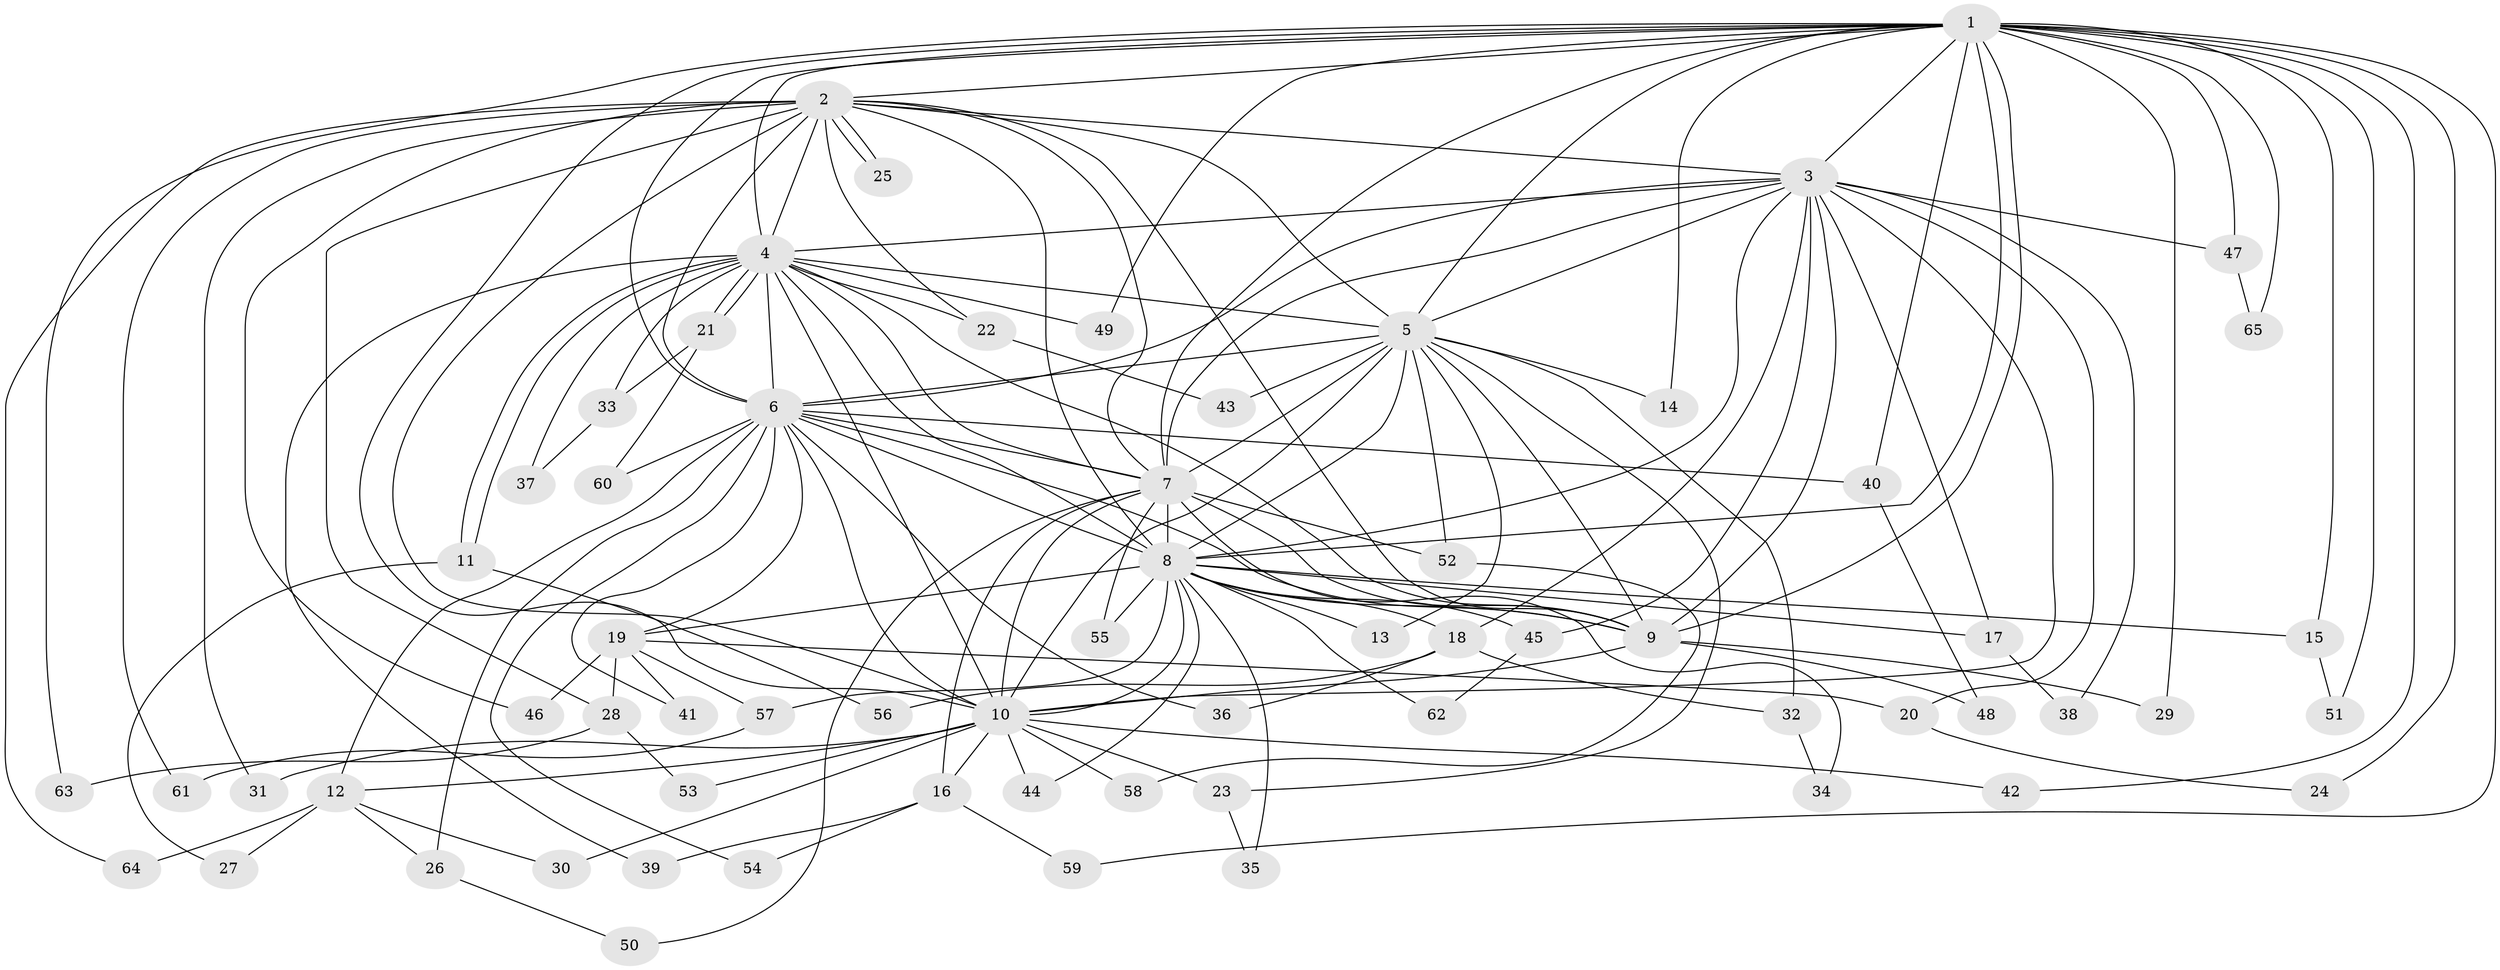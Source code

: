 // coarse degree distribution, {19: 0.020833333333333332, 14: 0.0625, 13: 0.020833333333333332, 15: 0.0625, 21: 0.020833333333333332, 4: 0.041666666666666664, 5: 0.041666666666666664, 2: 0.5416666666666666, 8: 0.020833333333333332, 3: 0.16666666666666666}
// Generated by graph-tools (version 1.1) at 2025/23/03/03/25 07:23:47]
// undirected, 65 vertices, 155 edges
graph export_dot {
graph [start="1"]
  node [color=gray90,style=filled];
  1;
  2;
  3;
  4;
  5;
  6;
  7;
  8;
  9;
  10;
  11;
  12;
  13;
  14;
  15;
  16;
  17;
  18;
  19;
  20;
  21;
  22;
  23;
  24;
  25;
  26;
  27;
  28;
  29;
  30;
  31;
  32;
  33;
  34;
  35;
  36;
  37;
  38;
  39;
  40;
  41;
  42;
  43;
  44;
  45;
  46;
  47;
  48;
  49;
  50;
  51;
  52;
  53;
  54;
  55;
  56;
  57;
  58;
  59;
  60;
  61;
  62;
  63;
  64;
  65;
  1 -- 2;
  1 -- 3;
  1 -- 4;
  1 -- 5;
  1 -- 6;
  1 -- 7;
  1 -- 8;
  1 -- 9;
  1 -- 10;
  1 -- 14;
  1 -- 15;
  1 -- 24;
  1 -- 29;
  1 -- 40;
  1 -- 42;
  1 -- 47;
  1 -- 49;
  1 -- 51;
  1 -- 59;
  1 -- 63;
  1 -- 65;
  2 -- 3;
  2 -- 4;
  2 -- 5;
  2 -- 6;
  2 -- 7;
  2 -- 8;
  2 -- 9;
  2 -- 10;
  2 -- 22;
  2 -- 25;
  2 -- 25;
  2 -- 28;
  2 -- 31;
  2 -- 46;
  2 -- 61;
  2 -- 64;
  3 -- 4;
  3 -- 5;
  3 -- 6;
  3 -- 7;
  3 -- 8;
  3 -- 9;
  3 -- 10;
  3 -- 17;
  3 -- 18;
  3 -- 20;
  3 -- 38;
  3 -- 45;
  3 -- 47;
  4 -- 5;
  4 -- 6;
  4 -- 7;
  4 -- 8;
  4 -- 9;
  4 -- 10;
  4 -- 11;
  4 -- 11;
  4 -- 21;
  4 -- 21;
  4 -- 22;
  4 -- 33;
  4 -- 37;
  4 -- 39;
  4 -- 49;
  5 -- 6;
  5 -- 7;
  5 -- 8;
  5 -- 9;
  5 -- 10;
  5 -- 13;
  5 -- 14;
  5 -- 23;
  5 -- 32;
  5 -- 43;
  5 -- 52;
  6 -- 7;
  6 -- 8;
  6 -- 9;
  6 -- 10;
  6 -- 12;
  6 -- 19;
  6 -- 26;
  6 -- 36;
  6 -- 40;
  6 -- 41;
  6 -- 54;
  6 -- 60;
  7 -- 8;
  7 -- 9;
  7 -- 10;
  7 -- 16;
  7 -- 34;
  7 -- 50;
  7 -- 52;
  7 -- 55;
  8 -- 9;
  8 -- 10;
  8 -- 13;
  8 -- 15;
  8 -- 17;
  8 -- 18;
  8 -- 19;
  8 -- 35;
  8 -- 44;
  8 -- 45;
  8 -- 55;
  8 -- 57;
  8 -- 62;
  9 -- 10;
  9 -- 29;
  9 -- 48;
  10 -- 12;
  10 -- 16;
  10 -- 23;
  10 -- 30;
  10 -- 31;
  10 -- 42;
  10 -- 44;
  10 -- 53;
  10 -- 58;
  11 -- 27;
  11 -- 56;
  12 -- 26;
  12 -- 27;
  12 -- 30;
  12 -- 64;
  15 -- 51;
  16 -- 39;
  16 -- 54;
  16 -- 59;
  17 -- 38;
  18 -- 32;
  18 -- 36;
  18 -- 56;
  19 -- 20;
  19 -- 28;
  19 -- 41;
  19 -- 46;
  19 -- 57;
  20 -- 24;
  21 -- 33;
  21 -- 60;
  22 -- 43;
  23 -- 35;
  26 -- 50;
  28 -- 53;
  28 -- 63;
  32 -- 34;
  33 -- 37;
  40 -- 48;
  45 -- 62;
  47 -- 65;
  52 -- 58;
  57 -- 61;
}

